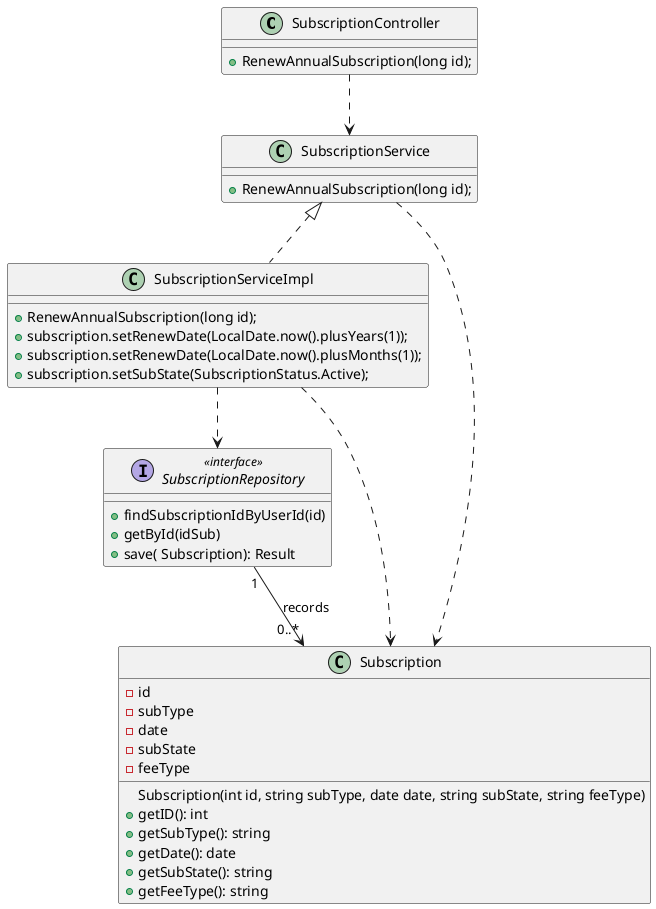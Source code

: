 @startuml
class SubscriptionController {
 +RenewAnnualSubscription(long id);
}



class SubscriptionService {
 +RenewAnnualSubscription(long id);
}
class SubscriptionServiceImpl{
+RenewAnnualSubscription(long id);
+subscription.setRenewDate(LocalDate.now().plusYears(1));
+subscription.setRenewDate(LocalDate.now().plusMonths(1));
+subscription.setSubState(SubscriptionStatus.Active);
}

interface SubscriptionRepository <<interface>> {
 +findSubscriptionIdByUserId(id)
 +getById(idSub)
 +save( Subscription): Result
}


class Subscription {
    -id
    -subType
    -date
    -subState
    -feeType
    Subscription(int id, string subType, date date, string subState, string feeType)
    +getID(): int
    +getSubType(): string
    +getDate(): date
    +getSubState(): string
    +getFeeType(): string

}

SubscriptionRepository "1" --> "0..*" Subscription:  records
SubscriptionController ..> SubscriptionService
SubscriptionServiceImpl ..> SubscriptionRepository
SubscriptionServiceImpl ..> Subscription
SubscriptionService ..> Subscription
SubscriptionServiceImpl .up.|> SubscriptionService
@enduml